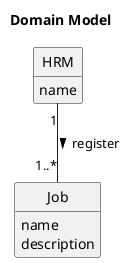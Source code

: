 @startuml
skinparam monochrome true
skinparam packageStyle rectangle
skinparam shadowing false

'left to right direction

skinparam classAttributeIconSize 0

hide circle

hide methods

title Domain Model

'class Organization {
'
'}

class Job {
    name
    description

}

class HRM {
    name

}


'Organization "1" - "1" HRM: has >
HRM "1" -- "1..*" Job : register   >

@enduml